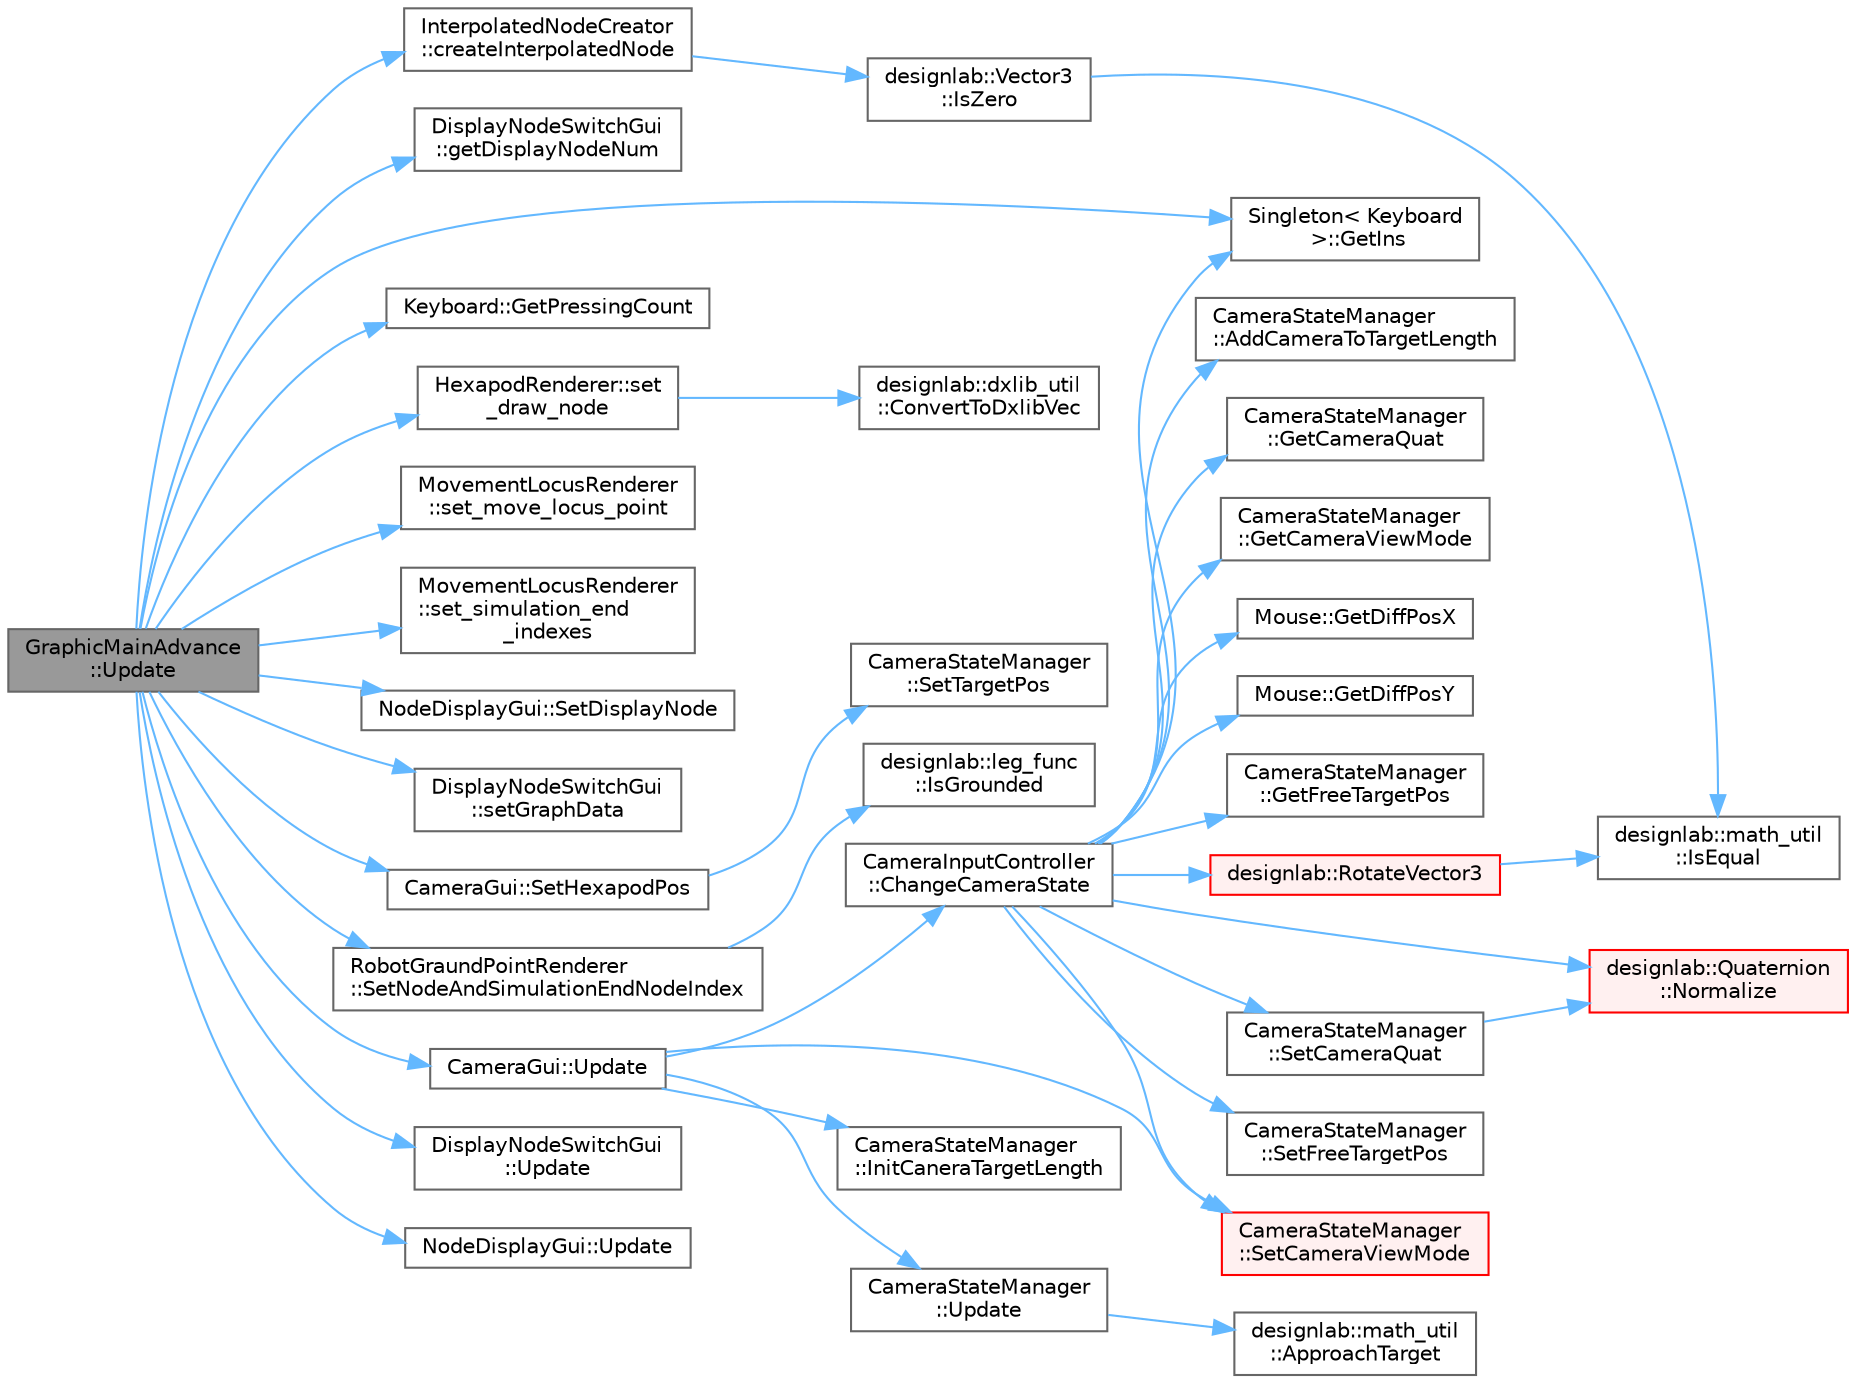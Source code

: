 digraph "GraphicMainAdvance::Update"
{
 // LATEX_PDF_SIZE
  bgcolor="transparent";
  edge [fontname=Helvetica,fontsize=10,labelfontname=Helvetica,labelfontsize=10];
  node [fontname=Helvetica,fontsize=10,shape=box,height=0.2,width=0.4];
  rankdir="LR";
  Node1 [id="Node000001",label="GraphicMainAdvance\l::Update",height=0.2,width=0.4,color="gray40", fillcolor="grey60", style="filled", fontcolor="black",tooltip="描画画面の更新を行う．純粋仮想関数のため，継承先では必ずoverrideする必要がある．"];
  Node1 -> Node2 [id="edge1_Node000001_Node000002",color="steelblue1",style="solid",tooltip=" "];
  Node2 [id="Node000002",label="InterpolatedNodeCreator\l::createInterpolatedNode",height=0.2,width=0.4,color="grey40", fillcolor="white", style="filled",URL="$class_interpolated_node_creator.html#acc9e16ae23501fda19b769660249110d",tooltip="ノード間を補間する"];
  Node2 -> Node3 [id="edge2_Node000002_Node000003",color="steelblue1",style="solid",tooltip=" "];
  Node3 [id="Node000003",label="designlab::Vector3\l::IsZero",height=0.2,width=0.4,color="grey40", fillcolor="white", style="filled",URL="$structdesignlab_1_1_vector3.html#a1a61d0a698b66fe9a856d539cec42925",tooltip="x,y,zともに絶対値が許容誤差以下の値ならばtrueを返す．"];
  Node3 -> Node4 [id="edge3_Node000003_Node000004",color="steelblue1",style="solid",tooltip=" "];
  Node4 [id="Node000004",label="designlab::math_util\l::IsEqual",height=0.2,width=0.4,color="grey40", fillcolor="white", style="filled",URL="$namespacedesignlab_1_1math__util.html#a44a42787b2445c454d3afed817c1769e",tooltip="C++において，小数同士の計算は誤差が出てしまう．誤差込みで値が等しいか調べる．"];
  Node1 -> Node5 [id="edge4_Node000001_Node000005",color="steelblue1",style="solid",tooltip=" "];
  Node5 [id="Node000005",label="DisplayNodeSwitchGui\l::getDisplayNodeNum",height=0.2,width=0.4,color="grey40", fillcolor="white", style="filled",URL="$class_display_node_switch_gui.html#aba245fa7f342e894f78d7d4a97534663",tooltip="現在表示するノードの番号を取得する"];
  Node1 -> Node6 [id="edge5_Node000001_Node000006",color="steelblue1",style="solid",tooltip=" "];
  Node6 [id="Node000006",label="Singleton\< Keyboard\l \>::GetIns",height=0.2,width=0.4,color="grey40", fillcolor="white", style="filled",URL="$class_singleton.html#a91badcd3446f8897e73bd1af9c7a37ff",tooltip="インスタンスを取得する．   このクラスを継承したクラスは クラス名::getIns()-> の形式でメンバ関数を呼び出す．"];
  Node1 -> Node7 [id="edge6_Node000001_Node000007",color="steelblue1",style="solid",tooltip=" "];
  Node7 [id="Node000007",label="Keyboard::GetPressingCount",height=0.2,width=0.4,color="grey40", fillcolor="white", style="filled",URL="$class_keyboard.html#a8bb5f43cc39e22349160068d5140e6f6",tooltip="keyCodeのキーが押されているフレーム数を取得する．"];
  Node1 -> Node8 [id="edge7_Node000001_Node000008",color="steelblue1",style="solid",tooltip=" "];
  Node8 [id="Node000008",label="HexapodRenderer::set\l_draw_node",height=0.2,width=0.4,color="grey40", fillcolor="white", style="filled",URL="$class_hexapod_renderer.html#a0479959e5aaf9ff798e1b70d5fb09c2b",tooltip="ロボットの状態を更新する．"];
  Node8 -> Node9 [id="edge8_Node000008_Node000009",color="steelblue1",style="solid",tooltip=" "];
  Node9 [id="Node000009",label="designlab::dxlib_util\l::ConvertToDxlibVec",height=0.2,width=0.4,color="grey40", fillcolor="white", style="filled",URL="$namespacedesignlab_1_1dxlib__util.html#a6873d18685f86e3d6c7675898830c6f0",tooltip="Dxlibの座標を示すVECTORと，このプログラムで使用しているVectorを変換する．   ロボット座標系は右手座標系，Dxlibは左手座標系(工学は右手・ゲームライブラリは左手が多い気がする)なの..."];
  Node1 -> Node10 [id="edge9_Node000001_Node000010",color="steelblue1",style="solid",tooltip=" "];
  Node10 [id="Node000010",label="MovementLocusRenderer\l::set_move_locus_point",height=0.2,width=0.4,color="grey40", fillcolor="white", style="filled",URL="$class_movement_locus_renderer.html#a3bf0d1681937003b6be362f9b21a182e",tooltip="ロボットの移動軌跡を記録する．"];
  Node1 -> Node11 [id="edge10_Node000001_Node000011",color="steelblue1",style="solid",tooltip=" "];
  Node11 [id="Node000011",label="MovementLocusRenderer\l::set_simulation_end\l_indexes",height=0.2,width=0.4,color="grey40", fillcolor="white", style="filled",URL="$class_movement_locus_renderer.html#a3d4e8da28f0dfd1d6efdf91129f88570",tooltip="シミュレーションの終了点を取得する"];
  Node1 -> Node12 [id="edge11_Node000001_Node000012",color="steelblue1",style="solid",tooltip=" "];
  Node12 [id="Node000012",label="NodeDisplayGui::SetDisplayNode",height=0.2,width=0.4,color="grey40", fillcolor="white", style="filled",URL="$class_node_display_gui.html#a56ab3862df5514b821aa916cfb48a35c",tooltip="表示するノードを設定する，その後関節の角度を計算し，セットする"];
  Node1 -> Node13 [id="edge12_Node000001_Node000013",color="steelblue1",style="solid",tooltip=" "];
  Node13 [id="Node000013",label="DisplayNodeSwitchGui\l::setGraphData",height=0.2,width=0.4,color="grey40", fillcolor="white", style="filled",URL="$class_display_node_switch_gui.html#ada40eaf26e259d8a3d29b03e538f9dbd",tooltip="GUIに表示するノードの情報を設定する"];
  Node1 -> Node14 [id="edge13_Node000001_Node000014",color="steelblue1",style="solid",tooltip=" "];
  Node14 [id="Node000014",label="CameraGui::SetHexapodPos",height=0.2,width=0.4,color="grey40", fillcolor="white", style="filled",URL="$class_camera_gui.html#a7e92e9302d05ea281203fc91a1108d16",tooltip="カメラが注視するロボットの座標を設定する"];
  Node14 -> Node15 [id="edge14_Node000014_Node000015",color="steelblue1",style="solid",tooltip=" "];
  Node15 [id="Node000015",label="CameraStateManager\l::SetTargetPos",height=0.2,width=0.4,color="grey40", fillcolor="white", style="filled",URL="$class_camera_state_manager.html#adfcaa7e32758f9c1e9315359c72b7c4d",tooltip="カメラの注視する目標の座標をセットする   cameraのmodeがFREE_CONTROLLED_TARGETの時はセットできない"];
  Node1 -> Node16 [id="edge15_Node000001_Node000016",color="steelblue1",style="solid",tooltip=" "];
  Node16 [id="Node000016",label="RobotGraundPointRenderer\l::SetNodeAndSimulationEndNodeIndex",height=0.2,width=0.4,color="grey40", fillcolor="white", style="filled",URL="$class_robot_graund_point_renderer.html#a01fb9f551ecffb64bca5521a1de2af38",tooltip=" "];
  Node16 -> Node17 [id="edge16_Node000016_Node000017",color="steelblue1",style="solid",tooltip=" "];
  Node17 [id="Node000017",label="designlab::leg_func\l::IsGrounded",height=0.2,width=0.4,color="grey40", fillcolor="white", style="filled",URL="$namespacedesignlab_1_1leg__func.html#a4b87ebe130ffec4a53e929bdb13c4ee3",tooltip="脚番号 leg_index 0 〜 5 に応じて，その脚が接地しているかを調べる．   脚は右前脚を0番として，時計回りに0,1,2,3,4,5となる．左前足が5番．"];
  Node1 -> Node18 [id="edge17_Node000001_Node000018",color="steelblue1",style="solid",tooltip=" "];
  Node18 [id="Node000018",label="CameraGui::Update",height=0.2,width=0.4,color="grey40", fillcolor="white", style="filled",URL="$class_camera_gui.html#a6acd3a19c988ec33ff84572a025ac2cd",tooltip="GUIやカメラの更新を行う"];
  Node18 -> Node19 [id="edge18_Node000018_Node000019",color="steelblue1",style="solid",tooltip=" "];
  Node19 [id="Node000019",label="CameraInputController\l::ChangeCameraState",height=0.2,width=0.4,color="grey40", fillcolor="white", style="filled",URL="$class_camera_input_controller.html#a56c0dbc23365b09d5d0c0349e880e16f",tooltip="キー入力でカメラを動かす．   基本的には毎フレーム呼び出す"];
  Node19 -> Node20 [id="edge19_Node000019_Node000020",color="steelblue1",style="solid",tooltip=" "];
  Node20 [id="Node000020",label="CameraStateManager\l::AddCameraToTargetLength",height=0.2,width=0.4,color="grey40", fillcolor="white", style="filled",URL="$class_camera_state_manager.html#ac0bc493a22d452063cc5da47544aa4be",tooltip="カメラの注視する目標の座標からカメラまでの距離を増やす"];
  Node19 -> Node21 [id="edge20_Node000019_Node000021",color="steelblue1",style="solid",tooltip=" "];
  Node21 [id="Node000021",label="CameraStateManager\l::GetCameraQuat",height=0.2,width=0.4,color="grey40", fillcolor="white", style="filled",URL="$class_camera_state_manager.html#a688c18d4cc05a744437bfda71980828a",tooltip="カメラの回転を表すクォータニオンを取得する．"];
  Node19 -> Node22 [id="edge21_Node000019_Node000022",color="steelblue1",style="solid",tooltip=" "];
  Node22 [id="Node000022",label="CameraStateManager\l::GetCameraViewMode",height=0.2,width=0.4,color="grey40", fillcolor="white", style="filled",URL="$class_camera_state_manager.html#ae36d67f526d5a63ecae8acbefe8d990a",tooltip="カメラのモードを取得する"];
  Node19 -> Node23 [id="edge22_Node000019_Node000023",color="steelblue1",style="solid",tooltip=" "];
  Node23 [id="Node000023",label="Mouse::GetDiffPosX",height=0.2,width=0.4,color="grey40", fillcolor="white", style="filled",URL="$class_mouse.html#aadc3f80b56c350f368d46821d20a40d9",tooltip="マウスカーソルの移動量を取得する．X座標は画面の左端を0として，右向きが正．これはDxlibの仕様なので変更不能．"];
  Node19 -> Node24 [id="edge23_Node000019_Node000024",color="steelblue1",style="solid",tooltip=" "];
  Node24 [id="Node000024",label="Mouse::GetDiffPosY",height=0.2,width=0.4,color="grey40", fillcolor="white", style="filled",URL="$class_mouse.html#a80c810c534e31080c302866442848003",tooltip="マウスカーソルの移動量を取得する．Y座標は画面の上端を0として，下向きが正．これはDxlibの仕様なので変更不能．"];
  Node19 -> Node25 [id="edge24_Node000019_Node000025",color="steelblue1",style="solid",tooltip=" "];
  Node25 [id="Node000025",label="CameraStateManager\l::GetFreeTargetPos",height=0.2,width=0.4,color="grey40", fillcolor="white", style="filled",URL="$class_camera_state_manager.html#ac19a039d496f5a6bc11c4e625ff1a19a",tooltip="注視点を操作する際の，カメラの注視する座標を取得する"];
  Node19 -> Node6 [id="edge25_Node000019_Node000006",color="steelblue1",style="solid",tooltip=" "];
  Node19 -> Node26 [id="edge26_Node000019_Node000026",color="steelblue1",style="solid",tooltip=" "];
  Node26 [id="Node000026",label="designlab::Quaternion\l::Normalize",height=0.2,width=0.4,color="red", fillcolor="#FFF0F0", style="filled",URL="$structdesignlab_1_1_quaternion.html#a7e53e5872a5a39da9cb6ca40a0c6e91a",tooltip="正規化したクォータニオンを返す   クォータニオンの正規化とは，ノルムを1にすること．   クォータニオンqの正規化は，q / |q| で求められる"];
  Node19 -> Node30 [id="edge27_Node000019_Node000030",color="steelblue1",style="solid",tooltip=" "];
  Node30 [id="Node000030",label="designlab::RotateVector3",height=0.2,width=0.4,color="red", fillcolor="#FFF0F0", style="filled",URL="$namespacedesignlab.html#a88a31cb8dd4fb0891393816ad574b9a8",tooltip="3次元の位置ベクトルを回転させる．"];
  Node30 -> Node4 [id="edge28_Node000030_Node000004",color="steelblue1",style="solid",tooltip=" "];
  Node19 -> Node33 [id="edge29_Node000019_Node000033",color="steelblue1",style="solid",tooltip=" "];
  Node33 [id="Node000033",label="CameraStateManager\l::SetCameraQuat",height=0.2,width=0.4,color="grey40", fillcolor="white", style="filled",URL="$class_camera_state_manager.html#a5f0f8b23dbebccb6f1caec47d9e2fcf0",tooltip="カメラのクォータニオンをセットする"];
  Node33 -> Node26 [id="edge30_Node000033_Node000026",color="steelblue1",style="solid",tooltip=" "];
  Node19 -> Node34 [id="edge31_Node000019_Node000034",color="steelblue1",style="solid",tooltip=" "];
  Node34 [id="Node000034",label="CameraStateManager\l::SetCameraViewMode",height=0.2,width=0.4,color="red", fillcolor="#FFF0F0", style="filled",URL="$class_camera_state_manager.html#aad65bb6b1a42f7d6a41d265ecd324142",tooltip="カメラのモードをセットする．同時にカメラの目標回転角度などを設定する"];
  Node19 -> Node36 [id="edge32_Node000019_Node000036",color="steelblue1",style="solid",tooltip=" "];
  Node36 [id="Node000036",label="CameraStateManager\l::SetFreeTargetPos",height=0.2,width=0.4,color="grey40", fillcolor="white", style="filled",URL="$class_camera_state_manager.html#a908c226b9fa277d5eecb159dfa87e343",tooltip="注視点を操作する際の，カメラの注視する座標をセットする"];
  Node18 -> Node37 [id="edge33_Node000018_Node000037",color="steelblue1",style="solid",tooltip=" "];
  Node37 [id="Node000037",label="CameraStateManager\l::InitCaneraTargetLength",height=0.2,width=0.4,color="grey40", fillcolor="white", style="filled",URL="$class_camera_state_manager.html#ac39a76d8c5fb81635c6487eb04b117b8",tooltip="カメラと注視点との距離を初期化する"];
  Node18 -> Node34 [id="edge34_Node000018_Node000034",color="steelblue1",style="solid",tooltip=" "];
  Node18 -> Node38 [id="edge35_Node000018_Node000038",color="steelblue1",style="solid",tooltip=" "];
  Node38 [id="Node000038",label="CameraStateManager\l::Update",height=0.2,width=0.4,color="grey40", fillcolor="white", style="filled",URL="$class_camera_state_manager.html#a5030afa746bcf15ef63107c8d34712ee",tooltip="カメラの位置などの更新を行う．毎フレーム実行すること"];
  Node38 -> Node39 [id="edge36_Node000038_Node000039",color="steelblue1",style="solid",tooltip=" "];
  Node39 [id="Node000039",label="designlab::math_util\l::ApproachTarget",height=0.2,width=0.4,color="grey40", fillcolor="white", style="filled",URL="$namespacedesignlab_1_1math__util.html#a0bb65d79aff7212b0ea64882f22b9b1b",tooltip="目標値に値を近づける関数．   適当に作っている，線形でもない，描画用なので計算に使いたいなら作り直すこと"];
  Node1 -> Node40 [id="edge37_Node000001_Node000040",color="steelblue1",style="solid",tooltip=" "];
  Node40 [id="Node000040",label="DisplayNodeSwitchGui\l::Update",height=0.2,width=0.4,color="grey40", fillcolor="white", style="filled",URL="$class_display_node_switch_gui.html#a27202e8cde3362192f45cb4c12afa168",tooltip="GUIの更新，毎フレーム実行すること"];
  Node1 -> Node41 [id="edge38_Node000001_Node000041",color="steelblue1",style="solid",tooltip=" "];
  Node41 [id="Node000041",label="NodeDisplayGui::Update",height=0.2,width=0.4,color="grey40", fillcolor="white", style="filled",URL="$class_node_display_gui.html#a01ad92aa11f9287596dc7890231eb9cd",tooltip="GUIのボタンの更新を行う"];
}
